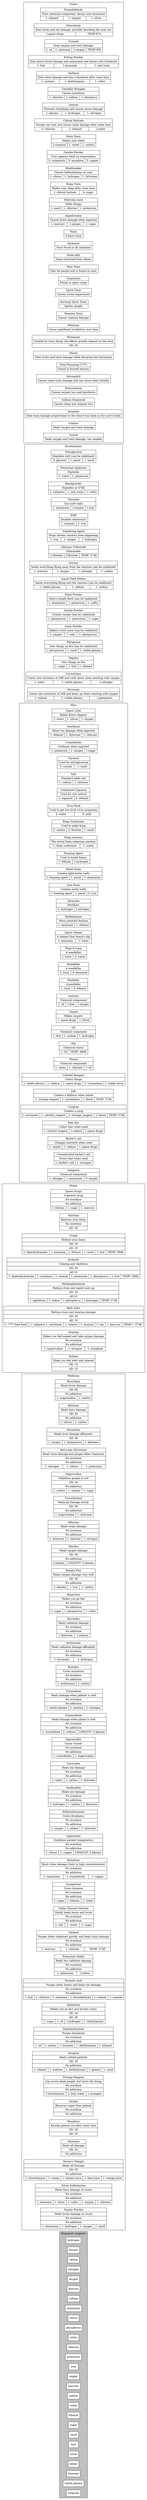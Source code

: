 digraph chemistry{
    rankdir=LR
    node [shape=record;]
    subgraph cluster_dispenser{
        label="Dispenser reagents";
        rank=same;
        style=filled;
        fillcolor="grey";
        {  node 
            [
             style=filled;
             fillcolor="white",
             shape=box;
             ]
            
            "hydrogen","lithium","carbon","nitrogen","oxygen","fluorine",
            "sodium","aluminium","silicon","phosphorus","sulfur","chlorine","potassium","iron",
            "copper","mercury","radium","water","ethanol","sugar","sacid","fuel","silver","iodine","bromine","stable plasma","tungsten"    
            };
            }

        subgraph cluster_medicine{
            label="Medicine"
            bicaridine [label="Bicaridine | Heals brute damage| OD: 60 |No addiction |{1: inaprovaline | 1: carbon }"]
            kelotane [label="Kelotane| Heals burn damage| OD: 60 | No addiction | {1: silicon | 1: carbon}"]
            dermaline [label="Dermaline| Heals burn damage efficiently| OD: 40| {1: oxygen| 1: phosporous| 1: kelotane}"]
            dylovene [label="Anti-toxin (Dylovene)| Heals toxin damage and purges other chemicals| No overdose| No addiction | {1: nitrogen| 1: silicon| 1: potassium}"]
            inaprovaline [label="Inaprovaline| Stabilizes people in crit| OD: 30 | No addiction | {1: carbon | 1: oxygen| 1: sugar}"]
            tricordrazine [label="Tricordrazine| Heals all damage slowly| OD: 60 | No addiction | {1: inaprovaline | 1: dylovene}"]
            alkysine [label="Alkysine| Heals brain damage| No overdose| No addiction | {1: dylovene| 1: chlorine | 1: nitrogen}"]
            dexalin [label="Dexalin| Heals oxygen damage| OD: 60| No addiction| {2:oxygen |CATALYST: 5 plasma}"]
            dexalinplus [label="Dexalin Plus| Heals oxygen damage very well| OD: 30| No addiction| {1: dexalin| 1: iron| 1: carbon}"]
            hyperzine [label="Hyperzine| Makes you go fast | No overdose | No addiction | {1: sugar| 1: phosporous | 1: sulfur}"]
            hyronalin [label="Hyronalin| Heals radiation damage| No overdose| No addiction| {1:dylovene| 1:radium}"]
            arithrazine [label="Arithrazine| Heals radiation damage efficiently| No overdose| No addiction | {1: hyronalin | 1: hydrogen}"]
            ryetalyn [label="Ryetalyn| Cures mutations| No overdose| No addiction| {1: arithrazine |1: carbon}"]
            cryoxadone [label="Cryoxadone| Heals damage when patient is cold| No overdose| No addiction| {1: stable plasma| 1: acetone | 1: mutagen}"]
            clonexadone [label="Clonexadone | Heals damage when patien is cold| No overdose| No addiction| {1: cryoxadone| 1: sodium| CATALYST: 5 plasma}"]
            spaceacillin [label="Spaceacillin| Cures viruses | No overdose | No addiction | {1: cryptobiolin | 1: inaprovaline}"]
            inacusiate [label="Inacusiate| Heals ear damage| No overdose | No addiction | {1: water | 1: carbon| 1: dylovene}"]
            imidazoline [label="Imidazoline| Heals eye damage| No overdose | No addiction | {1: hydrogen | 1: carbon| 1: dylovene}"]
            ethylredoxrazine [label="Ethylredoxrazine| Cures drunkness| No overdose | No addiction | {1: oxygen | 1: carbon| 1: dylovene}"]
            leporazine [label="Leporazine| Stabilizes patient temperature| No overdose| No addiction| {1: silicon| 1: copper| CATALYST: 5 plasma}"]
            rezadone [label="Rezadone| Heals clone damage (toxic in high concentrations) | No overdose | No addiction| {1: carpotoxin | 1: cryptobiolin | 1: copper}"]
            synaptizine [label="Synaptizine| Cures diseases | No overdose | No addiction | {1: sugar | 1: lithium | 1: water}"]
            salglu [label="Saline Glucose Solution| Slowly heals burns and brute| No overdose| No addiction |{1: salt | 1: water| 1: sugar}"]
            calomel [label="Calomel | Purges other chemicals quickly and deals toxin damage| No overdose| No addiction |{1: mercury | 1: chlorine| TEMP: 374K}"]
            potiod [label="Potassium Iodide| Heals low radiation damage| No overdose| No addiction| {1: potassium| 1:iodine}"]
            penacid [label="Pentetic Acid| Purges other chems and heals tox damage| No overdose| No addiction| {1: fuel| 1: chlorine| 1: ammonia| 1: formaldehyde| 1: sodium| 1: cyanide}"]
            ephedrine [label="Ephedrine| Makes you go fast and lessens stuns| OD: 45 | AD: 30 | {1: sugar| 1: oil| 1:hydrogen| 1: diethylamine}"]
            dipenhydramine [label="Dipenhydramine| Purges histamine| No overdose| No addiction |{1: oil | 1: carbon | 1: bromine | 1: diethylamine| 1: ethanol}"]
            atropine [label="Atropine| Heals critted patients| OD: 35| No addiction | {1: ethanol| 1: acetone | 1: diethylamine| 1: phenol | 1: sacid}"]
            "strange reagent" [label="Strange Reagent| Can revive dead people, but hurts the living| No overdose| No addiction| {1:tricordrazine |1: holy water | 1:mutagen}"]
            insulin [label="Insulin | Removes sugar from patient| No overdose | No addiction"]
            morphine [label="Morphine | Knocks patient out after some time | OD: 30 | AD: 25"]
            omnizine [label="Omnizine | Heals all damage | OD: 30 | No addiction"]
            doctordelight [label="Doctor's Delight | Heals all damage | OD: 55 | No addiction | {1: tricordrazine | 1: cream | 1: tomato juice | 1: lime juice | 1: orange juice}"]
            silver_sulf [label="Silver Sulfadiazine | Heals burn damage on touch| No overdose| No addiction| {1: ammonia|1: silver|1: sulfur|1: oxygen|1: chlorine}"]
            styptic [label="Styptic Powder | Heals brute damage on touch| No overdose | No addiction| {1: aluminium| 1: hydrogen| 1: oxygen |1: sacid}"] 
             
            };
            
              
        subgraph cluster_drugs{
            label="Drugs"
            "space drugs" [label="Space Drugs| A generic drug| No overdose |No addiction | {1: lithium| 1: sugar| 1: mercury}"]
            nicotine [label="Nicotine| Reduces stun times| No overdose| AD: 30"]
            crank [label="Crank| Reduce stun times| OD: 20| AD: 10|{1: dipenhydramate| 1: ammonia | 1: lithium| 1: sacid| 1: fuel | TEMP: 390K}"]
            krokodil [label="Krokodil| Calming and skeletons| OD: 20 | AD:10| {1: diphenhydramine| 1: morphine| 1: cleaner| 1: potassium | 1: phosphorus| 1: fuel| TEMP: 380K}"]
            meth [label="Methanphetamine| Reduce stuns and speed user up| OD: 20| AD:10 |{1: ephedrine| 1: iodine| 1: phosphorus | 1:hydrogen| TEMP: 374K }"]
            "bath salts" [label="Bath Salts| Reduce stuns and stamina damage| OD: 20| AD: 10 |{ 1: ???? (bad food)| 1: saltpetre 1: nutriment| 1: cleaner| 1: enzyme| 1: tea |1: mercury| TEMP = 374K}"]
            aranesp [label="Aranesp| Makes you feel amped and take oxygen damage | No overdose | No addiction | {1: inaprovaline| 1: atropine| 1: morphine}"]
            hotline [label="Hotline| Make you feel alert and relaxed | OD: 15 | AD: 10"];
            };
            
        subgraph cluster_other{
            label="Misc"
            lube [label="Space Lube| Makes floors slippery| {1: water | 1: silicon | 1: oxygen}"]
            sterilizine [label="Sterilizine| Minor tox damage when ingested| {1: ethanol| 1: dylovene| 1: chlorine}"]
            cryptobiolin [label="Cryptobiolin| Confuses when ingested|{1: potassium| 1: oxygen| 1:sugar}"]
            glycerol [label="Glycerol| Used for nitroglycerine| {3: cornoil| 1: sacid}"]
            salt [label="Salt| Standard table salt| {1: sodium| 1: chlorine}"]
            "condensed capsacin" [label="Condensed Capsacin| Used for riot control| {1: capsacin | 5: ethanol}"]
            "virus food" [label="Virus Food| Used to get low level virus symptoms| {5: water|5: milk}"]
            surfactant [label="Foam Surfactant| Used to make foam| {2: carbon| 2: fluorine| 1: sacid}"]
            foam [label="Foam reaction| The actual foam releasing reaction| {1: foam surfactant| 1: water}"]
            foaming_agent [label="Foaming Agent| Used in metal foams|{1: lithium | 1:hydrogen}"]
            metalfoam [label="Metal Foam| Creates light metal walls| {1: foaming agent| 1: pacid | 3: aluminium}"]
            ironfoam [label="Iron Foam| Creates metal walls| {1: foaming agent| 1: pacid | 3: iron}"]
            ammonia [label="Ammonia| Fertilizer | {3: hydrogen | 1:nitrogen}"]
            diethylamine [label="Diethylamine| More powerful fertizer | {1: ammonia | 1: ethanol}"]
            spacecleaner [label="Space cleaner| A cleaner that doesn't slip| {1: ammonia | 1: water}"]
            plantbgone [label="Plant-b-Gone| A weedkiller|{1: toxin | 4: water}"]
            weedkiller [label="Weedkiller| A weedkiller|{1: toxin | 4: ammonia}"]
            pestkiller [label="Pestkiller| A pestkiller|{1: toxin | 4: ethanol}"]
            acetone [label="Acetone| Chemical component|{1: oil | 1:fuel| 1:oxygen}"]
            carpet [label="Carpet | Makes carpets | {1: space drugs | 1: blood}"]
            oil [label="Oil| Chemical component | {1: fuel| 1: carbon| 1: hydrogen}"]
            ash [label="Ash| Chemical waste | {1: Oil | TEMP: 480K}"]
            phenol [label="Phenol| Chemical component| {1: water| 1: chlorine| 1: oil}"]
            colorful_reagent [label="Colorful Reagent| Colors things| {1: stable plasma| 1: radium| 1: space drugs | 1: cryoxadone | 1: triple citrus}"]
            life [label="Life| Creates a lifeform when mixed | {1: strange reagent | 1: cryoxadone | 1: blood| TEMP: 374K}"]
            corgium [label="Corgium| Creates a corgi| {1: nutriment | 1: colorful_reagent| 1: strange_reagent| 1: blood| TEMP: 374K}"]
            hair_dye [label="Hair dye| Colors hair when used | {1: colorful reagent| 1:radium | 1:space drugs}"]
            barbers_aid [label="Barber's aid| Changes hairstyle when used| {1: carpet| 1: radium| 1: space drugs}"]
            concentrated_barbers_aid [label="Concentrated barber's aid| Grows hair when used| {1: barber's aid| 1: mutagen}"]
            saltpetre [label="Saltpetre| Chemical component| {1: nitrogen| 1: potassium| 3: oxygen}"];
            };
            
        subgraph cluster_pyro{
            label="Pyrotechnics"
            nitroglycerin [label="Nitroglycerin| Explodes well (can be stabilized)|{3: glycerol| 1: pacid| 1: sacid}"]
            potassium_explosion [label="Potassium explosion| Explodes|{1: water | 1: potassium}"]
            blackpowder [label="Blackpowder| Explodes at 474K|{1: saltpetre| 1: anti_toxin | 1: sulfur}"]
            thermite [label="Thermite| Can melt walls| {1: aluminium| 1:oxygen | 1:iron}"]
            emp_pulse [label="EMP| Disables electronics | {1: uranium | 1: iron}"]
            stabilizing_agent [label="Stabilizing Agent| Stops certain reaction from happening| {1: iron| 1: oxygen| 1: hydrogen}"]
            clf3 [label="Chlorine Trifluoride| Flammable| {1:chlorine | 3:fluorine | TEMP: 374K}"]
            sorium [label="Sorium| Sends everything flying away from the reaction (can be stabilized)| {1: mercury| 1: oxygen | 1: nitrogen| 1: carbon}"]
            ldm [label="Liquid Dark Matter| Sends everything flying into the reaction (can be stabilized)| {1: stable plasma| 1: radium| 1: carbon}"]
            flash [label="Flash Powder| Emit a bright flash (can be stabilized)|{1: aluminium| 1: potassium| 1: sulfur}"]
            smoke [label="Smoke Powder| Creates smoke (can be stabilized)|{1: phosporous| 1: potassium| 1: sugar}"]
            sonic [label="Sonic Powder| Makes a loud noise (can be stabilized)|{1: oxygen| 1: cola | 1: phosporous}"]
            phlogiston [label="Phlogiston| Sets things on fire (can be stabilized)| {1: phosporous| 1: sacid| 1: stable plasma}"]
            napalm [label="Napalm| Sets things on fire|{1: sugar| 1: fuel| 1: ethanol}"]
            cryostylene [label="Cryostylene| Comes into existance at 20K and cools down when reacting with oxygen|{1: water| 1: stable plasma | 1:nitrogen}"]
            pyrosium [label="Pyrosium| Comes into existance at 20K and heats up when reacting with oxygen|{1: radium| 1: stable plasma | 1:phosporus}"]
        }
        subgraph cluster_toxins{
            label="Toxins"
            formaldehyde [label="Formaldehyde| Toxic chemical component, decays into histamine|{1: ethanol| 1: oxygen| 1: silver}"]
            neurotoxin [label="Neurotoxin| Does brain and tox damage, possibly knocking the user out|{1:space drugs| TEMP:674}"]
            cyanide [label="Cyanide| Does oxygen and toxic damage| {1: oil| 1: ammonia| 1:oxygen| TEMP:380}"]
            itching_powder [label="Itching Powder| Does minor brute damage and annoyance and decays into histamine|{1: fuel| 1:ammonia| 1: anti toxin}"]
            sulfonal [label="Sulfonal| Does toxin damage and also a knockout after some time| {1: acetone|1: diethylamine| 1: sulfur}"]
            mutagen [label="Unstable Mutagen| Causes mutations| {1: chlorine | 1: radium| 1: phosporus}"]
            lexorin [label="Lexorin| Prevents breathing and causes tissue damage| {1: plasma| 1: hydrogen | 1: nitrogen}"]
            chloral [label="Chloral Hydrate| Knocks out user and causes toxin damage after some time| {3: chlorine | 1: ethanol | 1:water}"]
            mutetoxin [label="Mute Toxin| Makes user silent | {2:uranium | 1: water | 1: carbon}"]
            zombiepowder [label="Zombie Powder| User appears dead on examination| {5: carpotoxin | 5: morphine | 5: copper}"]
            mindbreaker [label="Mindbreaker| Causes hallucinations on user| {1: silicon| 1: hydrogen| 1: dylovene}"]
            stoxin [label="Sleep Toxin| Makes user sleep after some time| {1: chloral hydrate | 4: sugar}"]
            pacid [label="Polytrinic Acid| Melts things | {1: sacid | 1: chlorine | 1: potassium}"]
            impedrezene [label="Impedrezene| Causes brain damage when ingested| {1: mercury| 1:oxygen| 1: sugar}"]
            toxin [label="Toxin| A basic toxin"]
            amatoxin [label="Amatoxin| Toxin found in fly amanitas"]
            slimejelly [label="Slime Jelly| Toxin extracted from slimes"]
            minttoxin [label="Mint Toxin| Gibs fat people and is found on mint"]
            carpotoxin [label="Carpotoxin| Found in space carps"]
            spore [label="Spore Toxin| Causes vision impairment"]
            burningspore [label="Burning Spore Toxin| Ignites people"]
            staminatoxin [label="Stamina Toxin| Causes stamina damage"]
            polonium [label="Polonium| Cause significant irradiation over time"]
            histamine [label="Histamine | Created by toxin decay, the effects greatly depend on the dose| OD: 30"]
            venom [label="Venom| Does brute and toxin damage while decaying into histamine"]
            foodpoisoning [label="Food Poisoning (????)| Found in burned messes"]
            initropidril [label="Initropidril| Causes some toxin damage and can cause heart attacks"]
            pancuronium [label="Pancuronium| Causes oxygen loss and knockouts"]
            sodiumthiopental [label="Sodium thiopental| Causes sleep and stamina loss"]
            amanitin [label="Amanitin| Deal toxin damage proportional to the time it has been in the user's body"]
            coniine [label="Coniine| Deals oxygen and toxin damage"]
            curare [label="Curare| Deals oxygen and toxin damage, can weaken"]
            
            }
}            
            